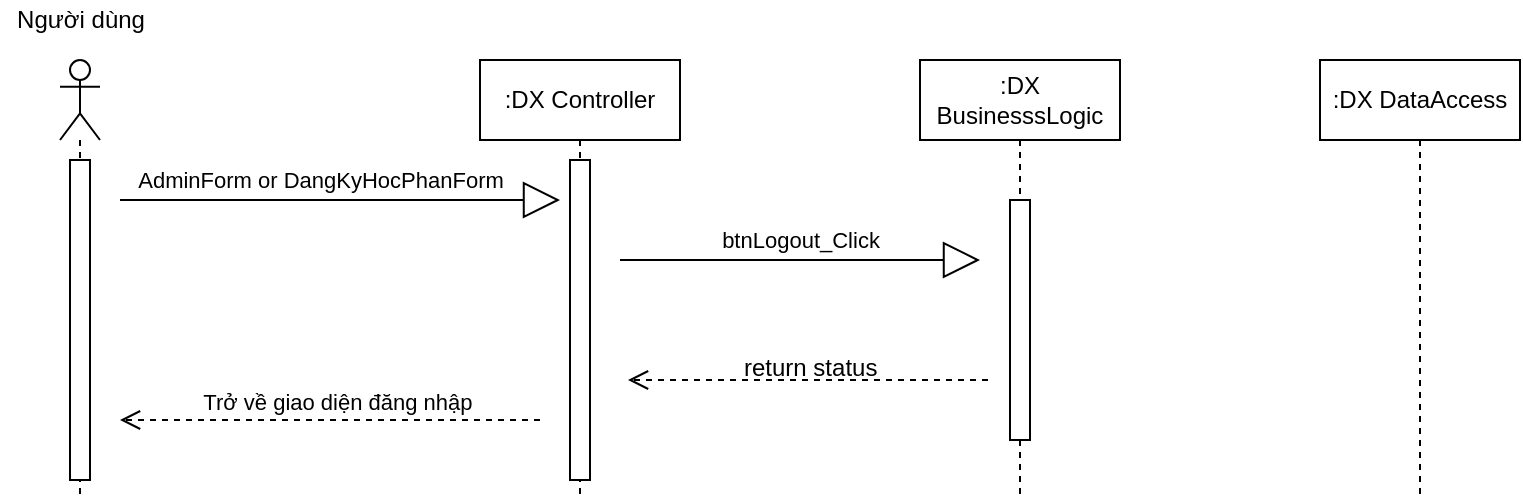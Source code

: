 <mxfile version="15.9.4" type="github">
  <diagram id="GhecuStuP_ve887YyBlI" name="Page-1">
    <mxGraphModel dx="1278" dy="547" grid="1" gridSize="10" guides="1" tooltips="1" connect="1" arrows="1" fold="1" page="1" pageScale="1" pageWidth="827" pageHeight="1169" math="0" shadow="0">
      <root>
        <mxCell id="0" />
        <mxCell id="1" parent="0" />
        <mxCell id="T9ga1v2wnevFFHqzPRlr-1" value="" style="shape=umlLifeline;participant=umlActor;perimeter=lifelinePerimeter;whiteSpace=wrap;html=1;container=1;collapsible=0;recursiveResize=0;verticalAlign=top;spacingTop=36;outlineConnect=0;" parent="1" vertex="1">
          <mxGeometry x="40" y="170" width="20" height="220" as="geometry" />
        </mxCell>
        <mxCell id="T9ga1v2wnevFFHqzPRlr-2" value="" style="html=1;points=[];perimeter=orthogonalPerimeter;" parent="T9ga1v2wnevFFHqzPRlr-1" vertex="1">
          <mxGeometry x="5" y="50" width="10" height="160" as="geometry" />
        </mxCell>
        <mxCell id="T9ga1v2wnevFFHqzPRlr-3" value=":DX Controller" style="shape=umlLifeline;perimeter=lifelinePerimeter;whiteSpace=wrap;html=1;container=1;collapsible=0;recursiveResize=0;outlineConnect=0;" parent="1" vertex="1">
          <mxGeometry x="250" y="170" width="100" height="220" as="geometry" />
        </mxCell>
        <mxCell id="T9ga1v2wnevFFHqzPRlr-4" value="" style="endArrow=block;endSize=16;endFill=0;html=1;rounded=0;edgeStyle=orthogonalEdgeStyle;" parent="T9ga1v2wnevFFHqzPRlr-3" edge="1">
          <mxGeometry x="-0.091" y="20" width="160" relative="1" as="geometry">
            <mxPoint x="-180" y="70" as="sourcePoint" />
            <mxPoint x="40" y="70" as="targetPoint" />
            <mxPoint as="offset" />
          </mxGeometry>
        </mxCell>
        <mxCell id="T9ga1v2wnevFFHqzPRlr-5" value="" style="html=1;points=[];perimeter=orthogonalPerimeter;" parent="T9ga1v2wnevFFHqzPRlr-3" vertex="1">
          <mxGeometry x="45" y="50" width="10" height="160" as="geometry" />
        </mxCell>
        <mxCell id="hxD_B0QKVFalC9zc-CC1-3" value="" style="html=1;verticalAlign=bottom;endArrow=open;dashed=1;endSize=8;rounded=0;edgeStyle=orthogonalEdgeStyle;" edge="1" parent="T9ga1v2wnevFFHqzPRlr-3">
          <mxGeometry x="-0.248" y="-30" relative="1" as="geometry">
            <mxPoint x="254" y="160" as="sourcePoint" />
            <mxPoint x="74" y="160" as="targetPoint" />
            <mxPoint as="offset" />
          </mxGeometry>
        </mxCell>
        <mxCell id="T9ga1v2wnevFFHqzPRlr-6" value=":DX BusinesssLogic" style="shape=umlLifeline;perimeter=lifelinePerimeter;whiteSpace=wrap;html=1;container=1;collapsible=0;recursiveResize=0;outlineConnect=0;" parent="1" vertex="1">
          <mxGeometry x="470" y="170" width="100" height="220" as="geometry" />
        </mxCell>
        <mxCell id="T9ga1v2wnevFFHqzPRlr-7" value="" style="html=1;points=[];perimeter=orthogonalPerimeter;" parent="T9ga1v2wnevFFHqzPRlr-6" vertex="1">
          <mxGeometry x="45" y="70" width="10" height="120" as="geometry" />
        </mxCell>
        <mxCell id="T9ga1v2wnevFFHqzPRlr-8" value=":DX DataAccess" style="shape=umlLifeline;perimeter=lifelinePerimeter;whiteSpace=wrap;html=1;container=1;collapsible=0;recursiveResize=0;outlineConnect=0;" parent="1" vertex="1">
          <mxGeometry x="670" y="170" width="100" height="220" as="geometry" />
        </mxCell>
        <mxCell id="T9ga1v2wnevFFHqzPRlr-12" value="btnLogout_Click" style="endArrow=block;endSize=16;endFill=0;html=1;rounded=0;edgeStyle=orthogonalEdgeStyle;" parent="1" edge="1">
          <mxGeometry y="10" width="160" relative="1" as="geometry">
            <mxPoint x="320" y="270.0" as="sourcePoint" />
            <mxPoint x="500" y="270.0" as="targetPoint" />
            <mxPoint as="offset" />
          </mxGeometry>
        </mxCell>
        <mxCell id="T9ga1v2wnevFFHqzPRlr-13" value="Trở về giao diện đăng nhập&amp;nbsp;" style="html=1;verticalAlign=bottom;endArrow=open;dashed=1;endSize=8;rounded=0;edgeStyle=orthogonalEdgeStyle;" parent="1" edge="1">
          <mxGeometry x="-0.048" relative="1" as="geometry">
            <mxPoint x="280" y="350" as="sourcePoint" />
            <mxPoint x="70" y="350" as="targetPoint" />
            <mxPoint as="offset" />
          </mxGeometry>
        </mxCell>
        <mxCell id="T9ga1v2wnevFFHqzPRlr-14" value="Người dùng" style="text;html=1;align=center;verticalAlign=middle;resizable=0;points=[];autosize=1;strokeColor=none;fillColor=none;" parent="1" vertex="1">
          <mxGeometry x="10" y="140" width="80" height="20" as="geometry" />
        </mxCell>
        <mxCell id="hxD_B0QKVFalC9zc-CC1-1" value="&lt;span style=&quot;font-size: 11px ; background-color: rgb(255 , 255 , 255)&quot;&gt;AdminForm or DangKyHocPhanForm&lt;/span&gt;" style="text;html=1;align=center;verticalAlign=middle;resizable=0;points=[];autosize=1;strokeColor=none;fillColor=none;" vertex="1" parent="1">
          <mxGeometry x="70" y="220" width="200" height="20" as="geometry" />
        </mxCell>
        <mxCell id="hxD_B0QKVFalC9zc-CC1-4" value="return status" style="text;whiteSpace=wrap;html=1;" vertex="1" parent="1">
          <mxGeometry x="380" y="310" width="90" height="30" as="geometry" />
        </mxCell>
      </root>
    </mxGraphModel>
  </diagram>
</mxfile>
